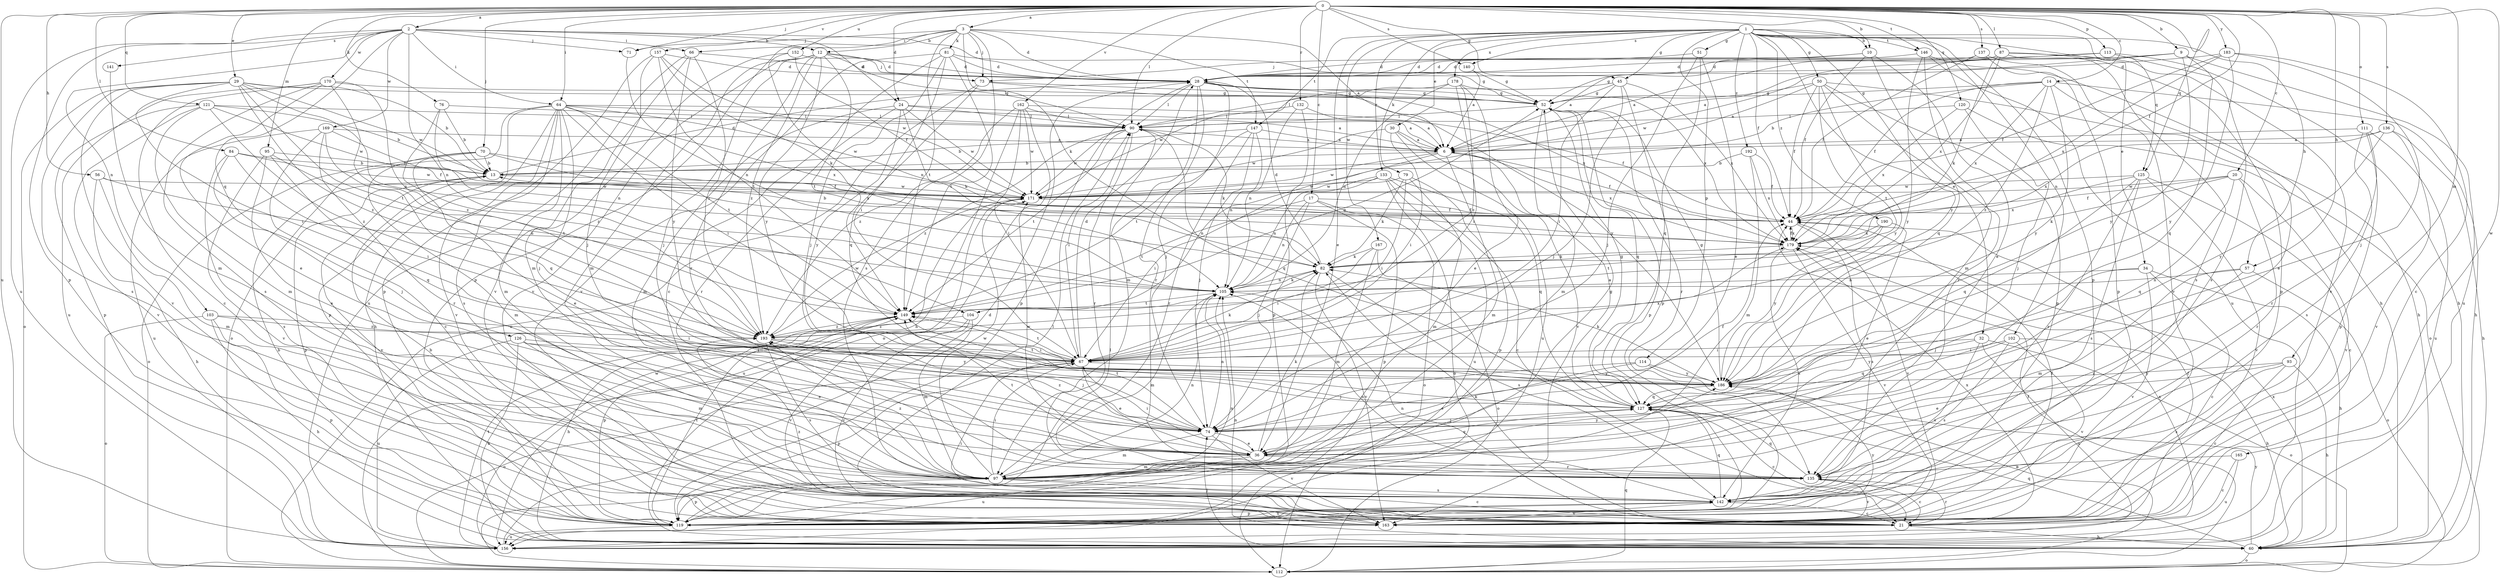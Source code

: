 strict digraph  {
0;
1;
2;
3;
6;
9;
10;
12;
13;
14;
17;
20;
21;
24;
28;
29;
30;
32;
34;
36;
44;
45;
50;
51;
52;
56;
57;
60;
64;
66;
67;
70;
71;
73;
74;
76;
79;
81;
82;
84;
87;
90;
93;
95;
97;
102;
103;
104;
105;
111;
112;
113;
114;
119;
120;
121;
125;
126;
127;
132;
133;
135;
136;
137;
140;
141;
142;
146;
147;
149;
152;
156;
157;
162;
163;
165;
167;
169;
170;
171;
178;
179;
183;
186;
190;
192;
193;
0 -> 2  [label=a];
0 -> 3  [label=a];
0 -> 9  [label=b];
0 -> 10  [label=b];
0 -> 14  [label=c];
0 -> 17  [label=c];
0 -> 20  [label=c];
0 -> 24  [label=d];
0 -> 29  [label=e];
0 -> 44  [label=f];
0 -> 45  [label=g];
0 -> 56  [label=h];
0 -> 57  [label=h];
0 -> 64  [label=i];
0 -> 70  [label=j];
0 -> 71  [label=j];
0 -> 76  [label=k];
0 -> 84  [label=l];
0 -> 87  [label=l];
0 -> 90  [label=l];
0 -> 93  [label=m];
0 -> 95  [label=m];
0 -> 111  [label=o];
0 -> 113  [label=p];
0 -> 120  [label=q];
0 -> 121  [label=q];
0 -> 125  [label=q];
0 -> 132  [label=r];
0 -> 136  [label=s];
0 -> 137  [label=s];
0 -> 140  [label=s];
0 -> 146  [label=t];
0 -> 152  [label=u];
0 -> 156  [label=u];
0 -> 157  [label=v];
0 -> 162  [label=v];
0 -> 165  [label=w];
0 -> 183  [label=y];
1 -> 10  [label=b];
1 -> 30  [label=e];
1 -> 32  [label=e];
1 -> 34  [label=e];
1 -> 36  [label=e];
1 -> 44  [label=f];
1 -> 45  [label=g];
1 -> 50  [label=g];
1 -> 51  [label=g];
1 -> 57  [label=h];
1 -> 79  [label=k];
1 -> 102  [label=n];
1 -> 114  [label=p];
1 -> 119  [label=p];
1 -> 125  [label=q];
1 -> 133  [label=r];
1 -> 140  [label=s];
1 -> 146  [label=t];
1 -> 147  [label=t];
1 -> 167  [label=w];
1 -> 178  [label=x];
1 -> 186  [label=y];
1 -> 190  [label=z];
1 -> 192  [label=z];
2 -> 12  [label=b];
2 -> 24  [label=d];
2 -> 28  [label=d];
2 -> 64  [label=i];
2 -> 66  [label=i];
2 -> 71  [label=j];
2 -> 103  [label=n];
2 -> 104  [label=n];
2 -> 119  [label=p];
2 -> 126  [label=q];
2 -> 141  [label=s];
2 -> 156  [label=u];
2 -> 169  [label=w];
2 -> 170  [label=w];
3 -> 6  [label=a];
3 -> 12  [label=b];
3 -> 28  [label=d];
3 -> 66  [label=i];
3 -> 71  [label=j];
3 -> 73  [label=j];
3 -> 81  [label=k];
3 -> 82  [label=k];
3 -> 119  [label=p];
3 -> 142  [label=s];
3 -> 147  [label=t];
3 -> 149  [label=t];
6 -> 13  [label=b];
6 -> 44  [label=f];
6 -> 97  [label=m];
6 -> 104  [label=n];
6 -> 171  [label=w];
6 -> 179  [label=x];
9 -> 52  [label=g];
9 -> 73  [label=j];
9 -> 127  [label=q];
9 -> 156  [label=u];
9 -> 171  [label=w];
9 -> 186  [label=y];
10 -> 6  [label=a];
10 -> 28  [label=d];
10 -> 36  [label=e];
10 -> 44  [label=f];
10 -> 127  [label=q];
12 -> 28  [label=d];
12 -> 73  [label=j];
12 -> 74  [label=j];
12 -> 90  [label=l];
12 -> 97  [label=m];
12 -> 135  [label=r];
12 -> 149  [label=t];
12 -> 163  [label=v];
12 -> 186  [label=y];
12 -> 193  [label=z];
13 -> 28  [label=d];
13 -> 119  [label=p];
13 -> 163  [label=v];
13 -> 171  [label=w];
14 -> 13  [label=b];
14 -> 36  [label=e];
14 -> 44  [label=f];
14 -> 52  [label=g];
14 -> 60  [label=h];
14 -> 179  [label=x];
14 -> 186  [label=y];
14 -> 193  [label=z];
17 -> 44  [label=f];
17 -> 74  [label=j];
17 -> 105  [label=n];
17 -> 112  [label=o];
17 -> 119  [label=p];
17 -> 149  [label=t];
20 -> 44  [label=f];
20 -> 82  [label=k];
20 -> 127  [label=q];
20 -> 135  [label=r];
20 -> 163  [label=v];
20 -> 171  [label=w];
21 -> 44  [label=f];
21 -> 60  [label=h];
21 -> 67  [label=i];
21 -> 82  [label=k];
21 -> 90  [label=l];
21 -> 105  [label=n];
21 -> 135  [label=r];
21 -> 179  [label=x];
21 -> 193  [label=z];
24 -> 6  [label=a];
24 -> 82  [label=k];
24 -> 90  [label=l];
24 -> 97  [label=m];
24 -> 135  [label=r];
24 -> 171  [label=w];
24 -> 186  [label=y];
28 -> 52  [label=g];
28 -> 74  [label=j];
28 -> 90  [label=l];
28 -> 97  [label=m];
28 -> 119  [label=p];
28 -> 135  [label=r];
28 -> 179  [label=x];
28 -> 186  [label=y];
29 -> 13  [label=b];
29 -> 52  [label=g];
29 -> 67  [label=i];
29 -> 105  [label=n];
29 -> 112  [label=o];
29 -> 142  [label=s];
29 -> 149  [label=t];
29 -> 163  [label=v];
29 -> 171  [label=w];
29 -> 193  [label=z];
30 -> 6  [label=a];
30 -> 67  [label=i];
30 -> 156  [label=u];
30 -> 163  [label=v];
30 -> 171  [label=w];
32 -> 67  [label=i];
32 -> 112  [label=o];
32 -> 127  [label=q];
32 -> 142  [label=s];
32 -> 156  [label=u];
34 -> 21  [label=c];
34 -> 60  [label=h];
34 -> 74  [label=j];
34 -> 105  [label=n];
34 -> 163  [label=v];
36 -> 67  [label=i];
36 -> 82  [label=k];
36 -> 97  [label=m];
36 -> 127  [label=q];
36 -> 135  [label=r];
36 -> 149  [label=t];
36 -> 156  [label=u];
36 -> 171  [label=w];
36 -> 186  [label=y];
44 -> 13  [label=b];
44 -> 142  [label=s];
44 -> 163  [label=v];
44 -> 179  [label=x];
45 -> 52  [label=g];
45 -> 67  [label=i];
45 -> 74  [label=j];
45 -> 90  [label=l];
45 -> 119  [label=p];
45 -> 179  [label=x];
50 -> 6  [label=a];
50 -> 44  [label=f];
50 -> 52  [label=g];
50 -> 60  [label=h];
50 -> 119  [label=p];
50 -> 135  [label=r];
50 -> 149  [label=t];
50 -> 186  [label=y];
51 -> 28  [label=d];
51 -> 36  [label=e];
51 -> 74  [label=j];
51 -> 127  [label=q];
52 -> 90  [label=l];
52 -> 97  [label=m];
52 -> 119  [label=p];
52 -> 127  [label=q];
52 -> 135  [label=r];
56 -> 60  [label=h];
56 -> 97  [label=m];
56 -> 105  [label=n];
56 -> 171  [label=w];
57 -> 97  [label=m];
57 -> 105  [label=n];
57 -> 112  [label=o];
57 -> 135  [label=r];
60 -> 74  [label=j];
60 -> 105  [label=n];
60 -> 112  [label=o];
60 -> 127  [label=q];
60 -> 179  [label=x];
60 -> 186  [label=y];
64 -> 6  [label=a];
64 -> 60  [label=h];
64 -> 67  [label=i];
64 -> 74  [label=j];
64 -> 90  [label=l];
64 -> 97  [label=m];
64 -> 112  [label=o];
64 -> 119  [label=p];
64 -> 142  [label=s];
64 -> 149  [label=t];
64 -> 163  [label=v];
64 -> 171  [label=w];
64 -> 179  [label=x];
66 -> 28  [label=d];
66 -> 156  [label=u];
66 -> 163  [label=v];
66 -> 186  [label=y];
66 -> 193  [label=z];
67 -> 28  [label=d];
67 -> 36  [label=e];
67 -> 82  [label=k];
67 -> 90  [label=l];
67 -> 112  [label=o];
67 -> 119  [label=p];
67 -> 149  [label=t];
67 -> 179  [label=x];
67 -> 186  [label=y];
70 -> 13  [label=b];
70 -> 36  [label=e];
70 -> 44  [label=f];
70 -> 97  [label=m];
70 -> 112  [label=o];
70 -> 179  [label=x];
71 -> 105  [label=n];
73 -> 52  [label=g];
73 -> 112  [label=o];
73 -> 127  [label=q];
73 -> 179  [label=x];
74 -> 36  [label=e];
74 -> 44  [label=f];
74 -> 97  [label=m];
74 -> 105  [label=n];
74 -> 149  [label=t];
74 -> 163  [label=v];
74 -> 193  [label=z];
76 -> 13  [label=b];
76 -> 90  [label=l];
76 -> 105  [label=n];
76 -> 193  [label=z];
79 -> 67  [label=i];
79 -> 82  [label=k];
79 -> 97  [label=m];
79 -> 119  [label=p];
79 -> 171  [label=w];
81 -> 21  [label=c];
81 -> 28  [label=d];
81 -> 52  [label=g];
81 -> 67  [label=i];
81 -> 74  [label=j];
81 -> 149  [label=t];
81 -> 163  [label=v];
82 -> 28  [label=d];
82 -> 105  [label=n];
82 -> 142  [label=s];
82 -> 163  [label=v];
84 -> 13  [label=b];
84 -> 67  [label=i];
84 -> 74  [label=j];
84 -> 142  [label=s];
84 -> 171  [label=w];
87 -> 6  [label=a];
87 -> 28  [label=d];
87 -> 82  [label=k];
87 -> 119  [label=p];
87 -> 142  [label=s];
87 -> 163  [label=v];
87 -> 179  [label=x];
90 -> 6  [label=a];
90 -> 82  [label=k];
90 -> 127  [label=q];
90 -> 135  [label=r];
90 -> 149  [label=t];
90 -> 171  [label=w];
90 -> 193  [label=z];
93 -> 21  [label=c];
93 -> 36  [label=e];
93 -> 60  [label=h];
93 -> 142  [label=s];
93 -> 186  [label=y];
95 -> 13  [label=b];
95 -> 36  [label=e];
95 -> 127  [label=q];
95 -> 149  [label=t];
95 -> 163  [label=v];
97 -> 21  [label=c];
97 -> 52  [label=g];
97 -> 67  [label=i];
97 -> 105  [label=n];
97 -> 119  [label=p];
97 -> 142  [label=s];
97 -> 171  [label=w];
97 -> 193  [label=z];
102 -> 60  [label=h];
102 -> 67  [label=i];
102 -> 142  [label=s];
102 -> 163  [label=v];
102 -> 186  [label=y];
103 -> 60  [label=h];
103 -> 67  [label=i];
103 -> 112  [label=o];
103 -> 119  [label=p];
103 -> 193  [label=z];
104 -> 21  [label=c];
104 -> 97  [label=m];
104 -> 163  [label=v];
104 -> 193  [label=z];
105 -> 82  [label=k];
105 -> 97  [label=m];
105 -> 149  [label=t];
111 -> 6  [label=a];
111 -> 119  [label=p];
111 -> 135  [label=r];
111 -> 142  [label=s];
111 -> 156  [label=u];
112 -> 44  [label=f];
112 -> 90  [label=l];
112 -> 127  [label=q];
113 -> 6  [label=a];
113 -> 28  [label=d];
113 -> 60  [label=h];
113 -> 142  [label=s];
114 -> 36  [label=e];
114 -> 74  [label=j];
114 -> 112  [label=o];
114 -> 186  [label=y];
119 -> 13  [label=b];
119 -> 105  [label=n];
119 -> 142  [label=s];
119 -> 149  [label=t];
119 -> 156  [label=u];
119 -> 186  [label=y];
120 -> 74  [label=j];
120 -> 90  [label=l];
120 -> 112  [label=o];
120 -> 179  [label=x];
121 -> 13  [label=b];
121 -> 90  [label=l];
121 -> 97  [label=m];
121 -> 119  [label=p];
121 -> 163  [label=v];
121 -> 171  [label=w];
121 -> 193  [label=z];
125 -> 21  [label=c];
125 -> 127  [label=q];
125 -> 135  [label=r];
125 -> 142  [label=s];
125 -> 163  [label=v];
125 -> 171  [label=w];
125 -> 179  [label=x];
126 -> 36  [label=e];
126 -> 60  [label=h];
126 -> 67  [label=i];
126 -> 97  [label=m];
126 -> 156  [label=u];
126 -> 186  [label=y];
127 -> 6  [label=a];
127 -> 21  [label=c];
127 -> 52  [label=g];
127 -> 74  [label=j];
132 -> 6  [label=a];
132 -> 90  [label=l];
132 -> 105  [label=n];
132 -> 119  [label=p];
133 -> 21  [label=c];
133 -> 67  [label=i];
133 -> 105  [label=n];
133 -> 112  [label=o];
133 -> 127  [label=q];
133 -> 156  [label=u];
133 -> 171  [label=w];
135 -> 21  [label=c];
135 -> 127  [label=q];
135 -> 163  [label=v];
136 -> 6  [label=a];
136 -> 60  [label=h];
136 -> 163  [label=v];
136 -> 179  [label=x];
136 -> 186  [label=y];
137 -> 28  [label=d];
137 -> 44  [label=f];
137 -> 119  [label=p];
137 -> 163  [label=v];
140 -> 6  [label=a];
140 -> 52  [label=g];
141 -> 97  [label=m];
142 -> 21  [label=c];
142 -> 105  [label=n];
142 -> 119  [label=p];
142 -> 127  [label=q];
142 -> 163  [label=v];
146 -> 28  [label=d];
146 -> 60  [label=h];
146 -> 97  [label=m];
146 -> 156  [label=u];
146 -> 186  [label=y];
147 -> 6  [label=a];
147 -> 13  [label=b];
147 -> 74  [label=j];
147 -> 105  [label=n];
147 -> 135  [label=r];
147 -> 149  [label=t];
149 -> 52  [label=g];
149 -> 60  [label=h];
149 -> 119  [label=p];
149 -> 193  [label=z];
152 -> 28  [label=d];
152 -> 44  [label=f];
152 -> 97  [label=m];
152 -> 105  [label=n];
156 -> 28  [label=d];
156 -> 149  [label=t];
156 -> 171  [label=w];
156 -> 179  [label=x];
157 -> 28  [label=d];
157 -> 74  [label=j];
157 -> 82  [label=k];
157 -> 119  [label=p];
157 -> 149  [label=t];
157 -> 171  [label=w];
162 -> 44  [label=f];
162 -> 60  [label=h];
162 -> 67  [label=i];
162 -> 90  [label=l];
162 -> 112  [label=o];
162 -> 171  [label=w];
162 -> 193  [label=z];
163 -> 13  [label=b];
163 -> 44  [label=f];
165 -> 21  [label=c];
165 -> 135  [label=r];
165 -> 156  [label=u];
167 -> 67  [label=i];
167 -> 82  [label=k];
167 -> 97  [label=m];
167 -> 112  [label=o];
169 -> 6  [label=a];
169 -> 21  [label=c];
169 -> 44  [label=f];
169 -> 127  [label=q];
169 -> 135  [label=r];
169 -> 156  [label=u];
170 -> 21  [label=c];
170 -> 36  [label=e];
170 -> 52  [label=g];
170 -> 67  [label=i];
170 -> 142  [label=s];
170 -> 156  [label=u];
170 -> 193  [label=z];
171 -> 44  [label=f];
171 -> 156  [label=u];
178 -> 36  [label=e];
178 -> 52  [label=g];
178 -> 67  [label=i];
178 -> 105  [label=n];
178 -> 171  [label=w];
178 -> 193  [label=z];
179 -> 44  [label=f];
179 -> 82  [label=k];
179 -> 142  [label=s];
179 -> 163  [label=v];
183 -> 21  [label=c];
183 -> 28  [label=d];
183 -> 44  [label=f];
183 -> 74  [label=j];
183 -> 179  [label=x];
183 -> 186  [label=y];
186 -> 52  [label=g];
186 -> 82  [label=k];
186 -> 127  [label=q];
186 -> 149  [label=t];
190 -> 36  [label=e];
190 -> 149  [label=t];
190 -> 179  [label=x];
190 -> 186  [label=y];
192 -> 13  [label=b];
192 -> 44  [label=f];
192 -> 97  [label=m];
192 -> 179  [label=x];
193 -> 67  [label=i];
193 -> 74  [label=j];
193 -> 142  [label=s];
193 -> 171  [label=w];
}
